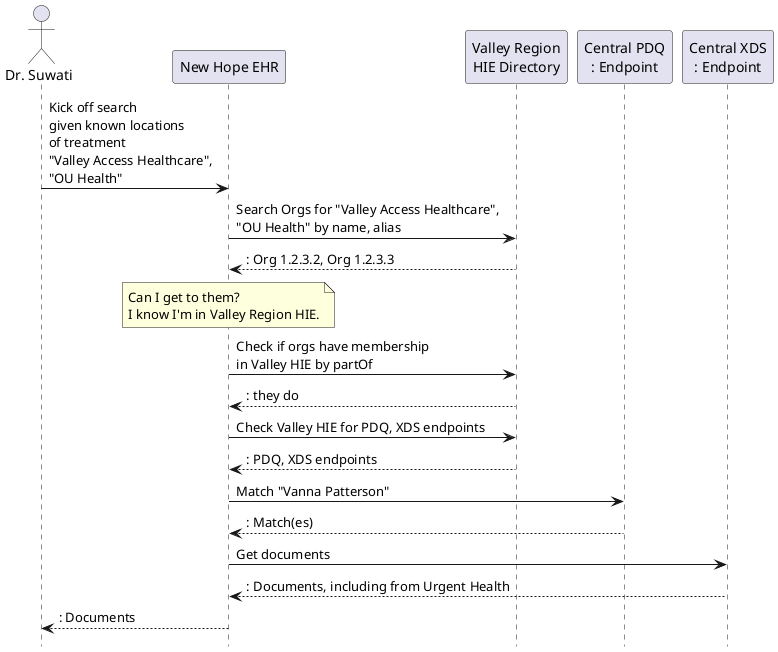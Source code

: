 @startuml
hide footbox

actor "Dr. Suwati" as actor1
participant "New Hope EHR" as ehr
participant "Valley Region\nHIE Directory" as dir
participant "Central PDQ\n: Endpoint" as xcpd
participant "Central XDS\n: Endpoint" as xca


actor1 -> ehr: Kick off search\ngiven known locations\nof treatment\n"Valley Access Healthcare",\n"OU Health"
ehr -> dir: Search Orgs for "Valley Access Healthcare",\n"OU Health" by name, alias
dir --> ehr: : Org 1.2.3.2, Org 1.2.3.3
note over ehr : Can I get to them?\nI know I'm in Valley Region HIE.

ehr -> dir: Check if orgs have membership\nin Valley HIE by partOf
dir --> ehr: : they do

ehr -> dir: Check Valley HIE for PDQ, XDS endpoints
dir --> ehr: : PDQ, XDS endpoints

ehr -> xcpd : Match "Vanna Patterson"
xcpd --> ehr: : Match(es)

ehr -> xca : Get documents
xca --> ehr: : Documents, including from Urgent Health
ehr --> actor1: : Documents

@enduml